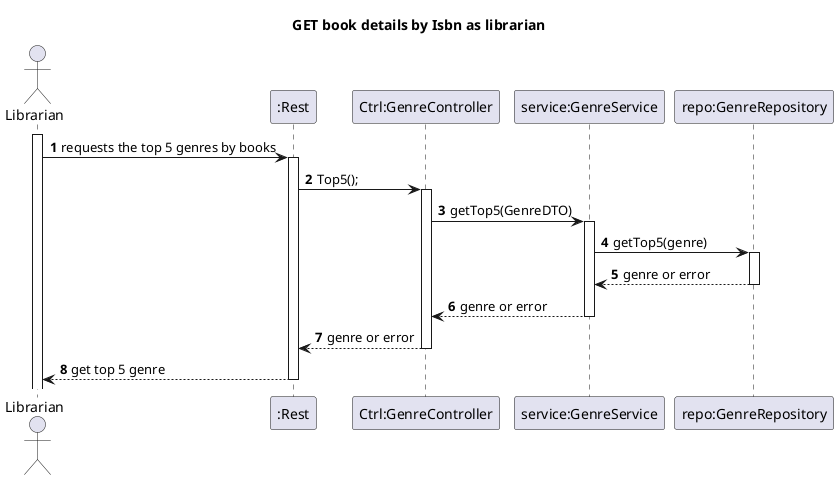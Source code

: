 @startuml
'https://plantuml.com/sequence-diagram
autoactivate on
autonumber

title GET book details by Isbn as librarian

actor "Librarian" as User
participant ":Rest" as Rest
participant "Ctrl:GenreController" as Ctrl
participant "service:GenreService" as Service
participant "repo:GenreRepository" as Repo

activate User

User -> Rest: requests the top 5 genres by books

Rest -> Ctrl: Top5();

Ctrl -> Service: getTop5(GenreDTO)
Service -> Repo: getTop5(genre)
Repo --> Service: genre or error
Service --> Ctrl: genre or error
Ctrl --> Rest: genre or error
Rest --> User: get top 5 genre

@enduml
